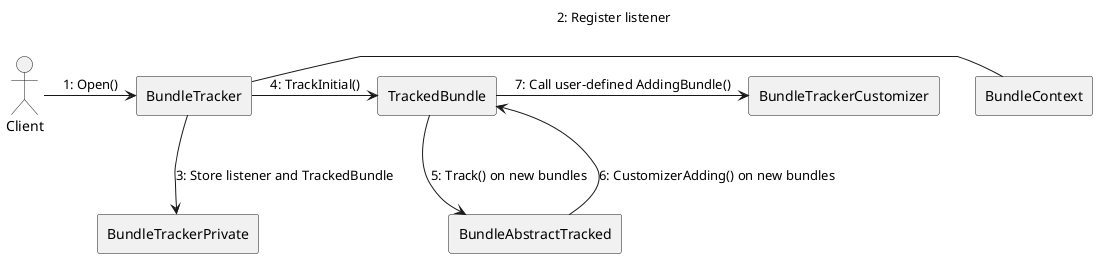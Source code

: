 @startuml open_diagram
:Client: as Client

rectangle "BundleTracker" as BT
rectangle "BundleTrackerPrivate" as BTP
rectangle "TrackedBundle" as TB
rectangle "BundleContext" as BC
rectangle "BundleAbstractTracked" as BAT
rectangle "BundleTrackerCustomizer" as BTC

Client -> BT : 1: Open()
BT - BC : 2: Register listener
BT -d-> BTP : 3: Store listener and TrackedBundle
BT -> TB : 4: TrackInitial()
TB -d-> BAT : 5: Track() on new bundles
BAT -> TB : 6: CustomizerAdding() on new bundles
TB -> BTC : 7: Call user-defined AddingBundle()

@enduml
